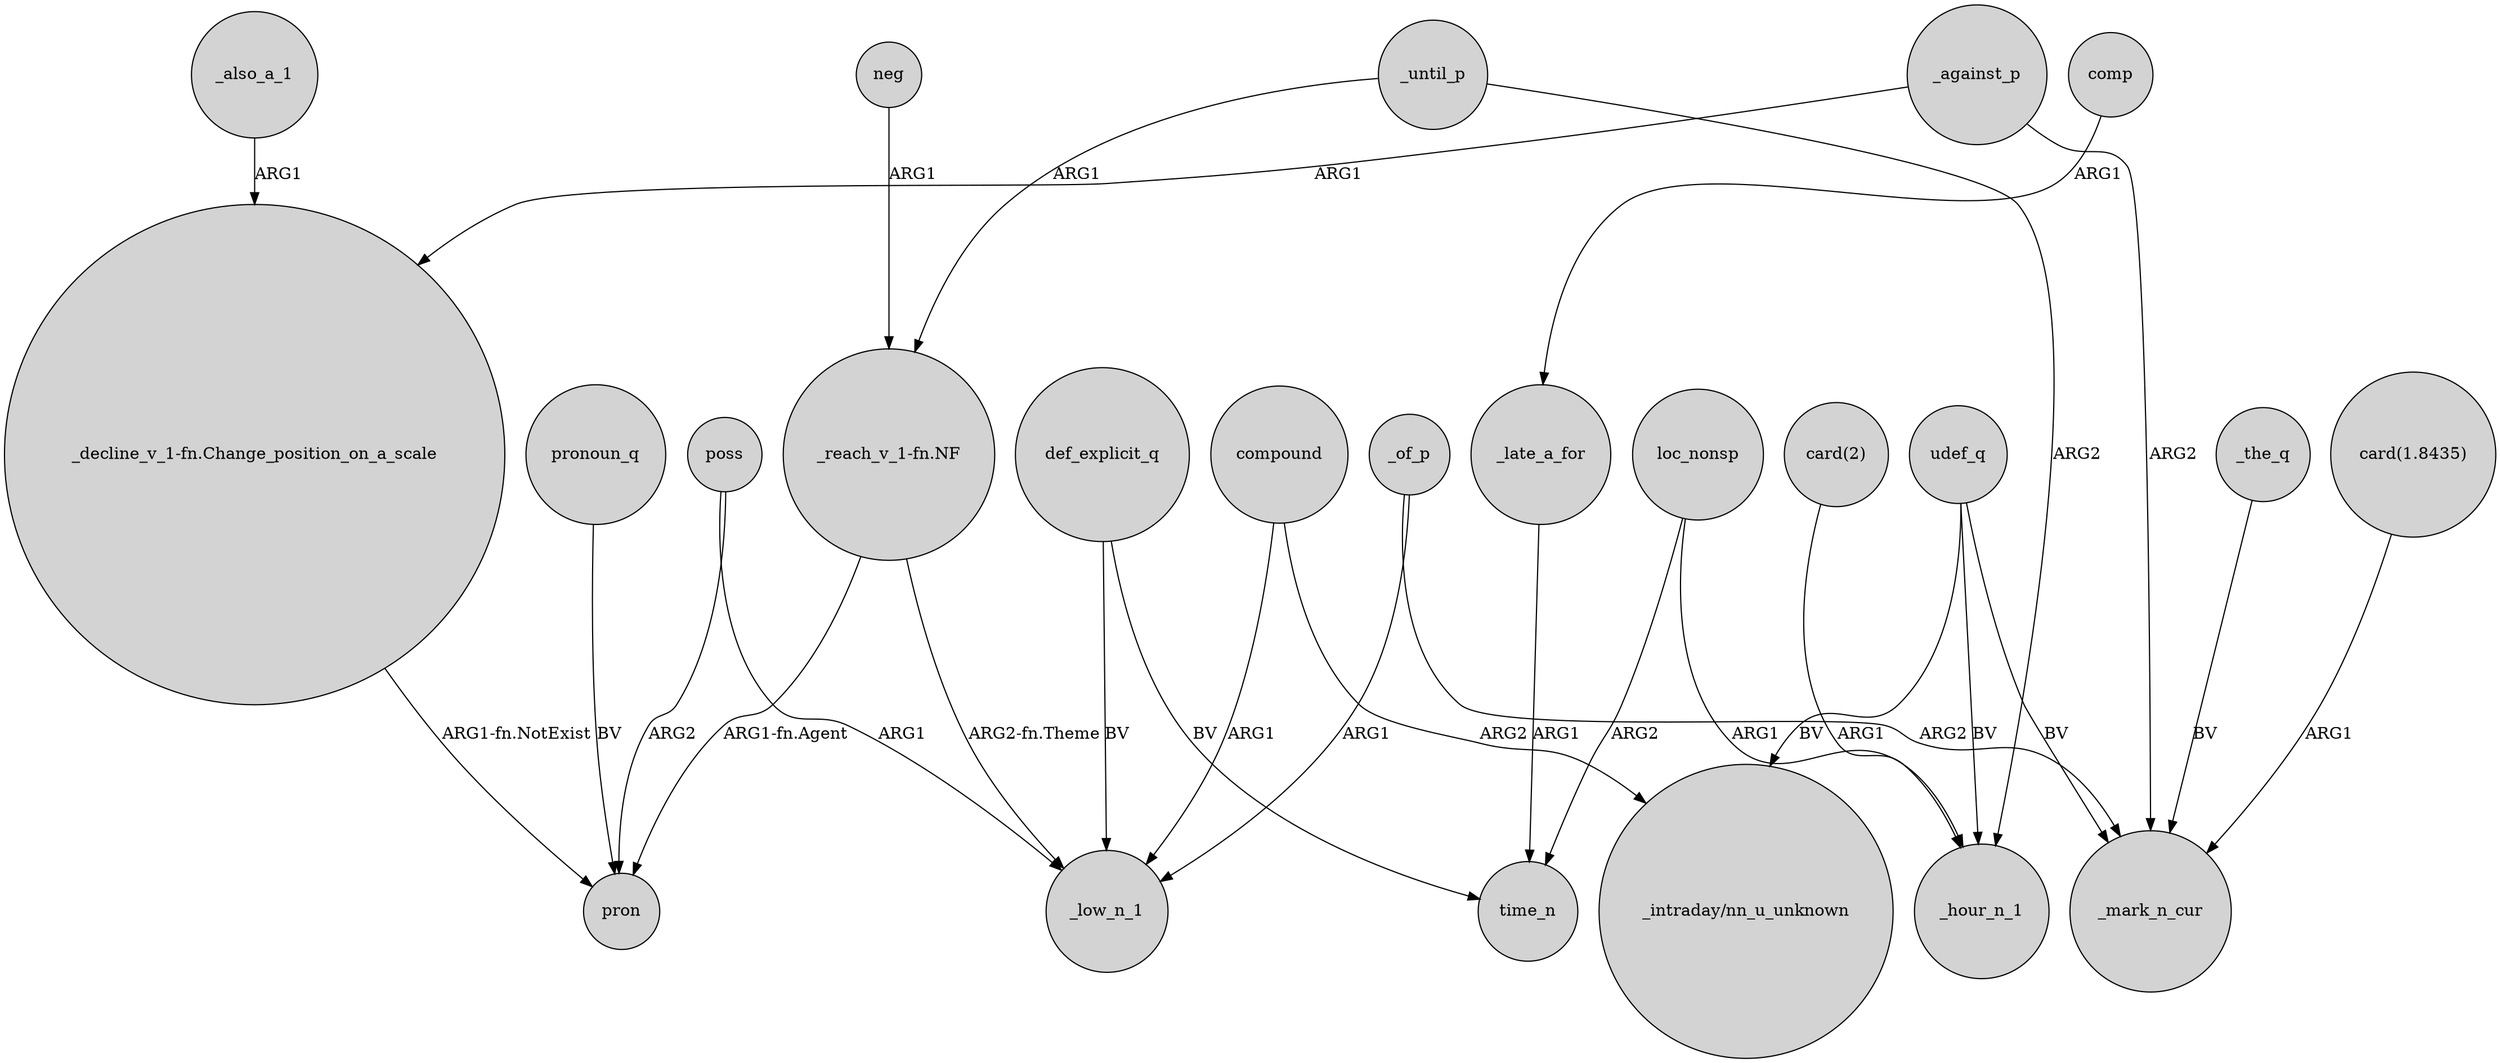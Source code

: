 digraph {
	node [shape=circle style=filled]
	_against_p -> "_decline_v_1-fn.Change_position_on_a_scale" [label=ARG1]
	_also_a_1 -> "_decline_v_1-fn.Change_position_on_a_scale" [label=ARG1]
	comp -> _late_a_for [label=ARG1]
	def_explicit_q -> _low_n_1 [label=BV]
	poss -> pron [label=ARG2]
	_until_p -> "_reach_v_1-fn.NF" [label=ARG1]
	"_decline_v_1-fn.Change_position_on_a_scale" -> pron [label="ARG1-fn.NotExist"]
	def_explicit_q -> time_n [label=BV]
	udef_q -> _hour_n_1 [label=BV]
	udef_q -> _mark_n_cur [label=BV]
	poss -> _low_n_1 [label=ARG1]
	neg -> "_reach_v_1-fn.NF" [label=ARG1]
	"_reach_v_1-fn.NF" -> _low_n_1 [label="ARG2-fn.Theme"]
	loc_nonsp -> time_n [label=ARG2]
	pronoun_q -> pron [label=BV]
	udef_q -> "_intraday/nn_u_unknown" [label=BV]
	_of_p -> _low_n_1 [label=ARG1]
	_of_p -> _mark_n_cur [label=ARG2]
	_the_q -> _mark_n_cur [label=BV]
	"card(2)" -> _hour_n_1 [label=ARG1]
	"_reach_v_1-fn.NF" -> pron [label="ARG1-fn.Agent"]
	compound -> "_intraday/nn_u_unknown" [label=ARG2]
	_until_p -> _hour_n_1 [label=ARG2]
	_late_a_for -> time_n [label=ARG1]
	_against_p -> _mark_n_cur [label=ARG2]
	compound -> _low_n_1 [label=ARG1]
	"card(1.8435)" -> _mark_n_cur [label=ARG1]
	loc_nonsp -> _hour_n_1 [label=ARG1]
}
